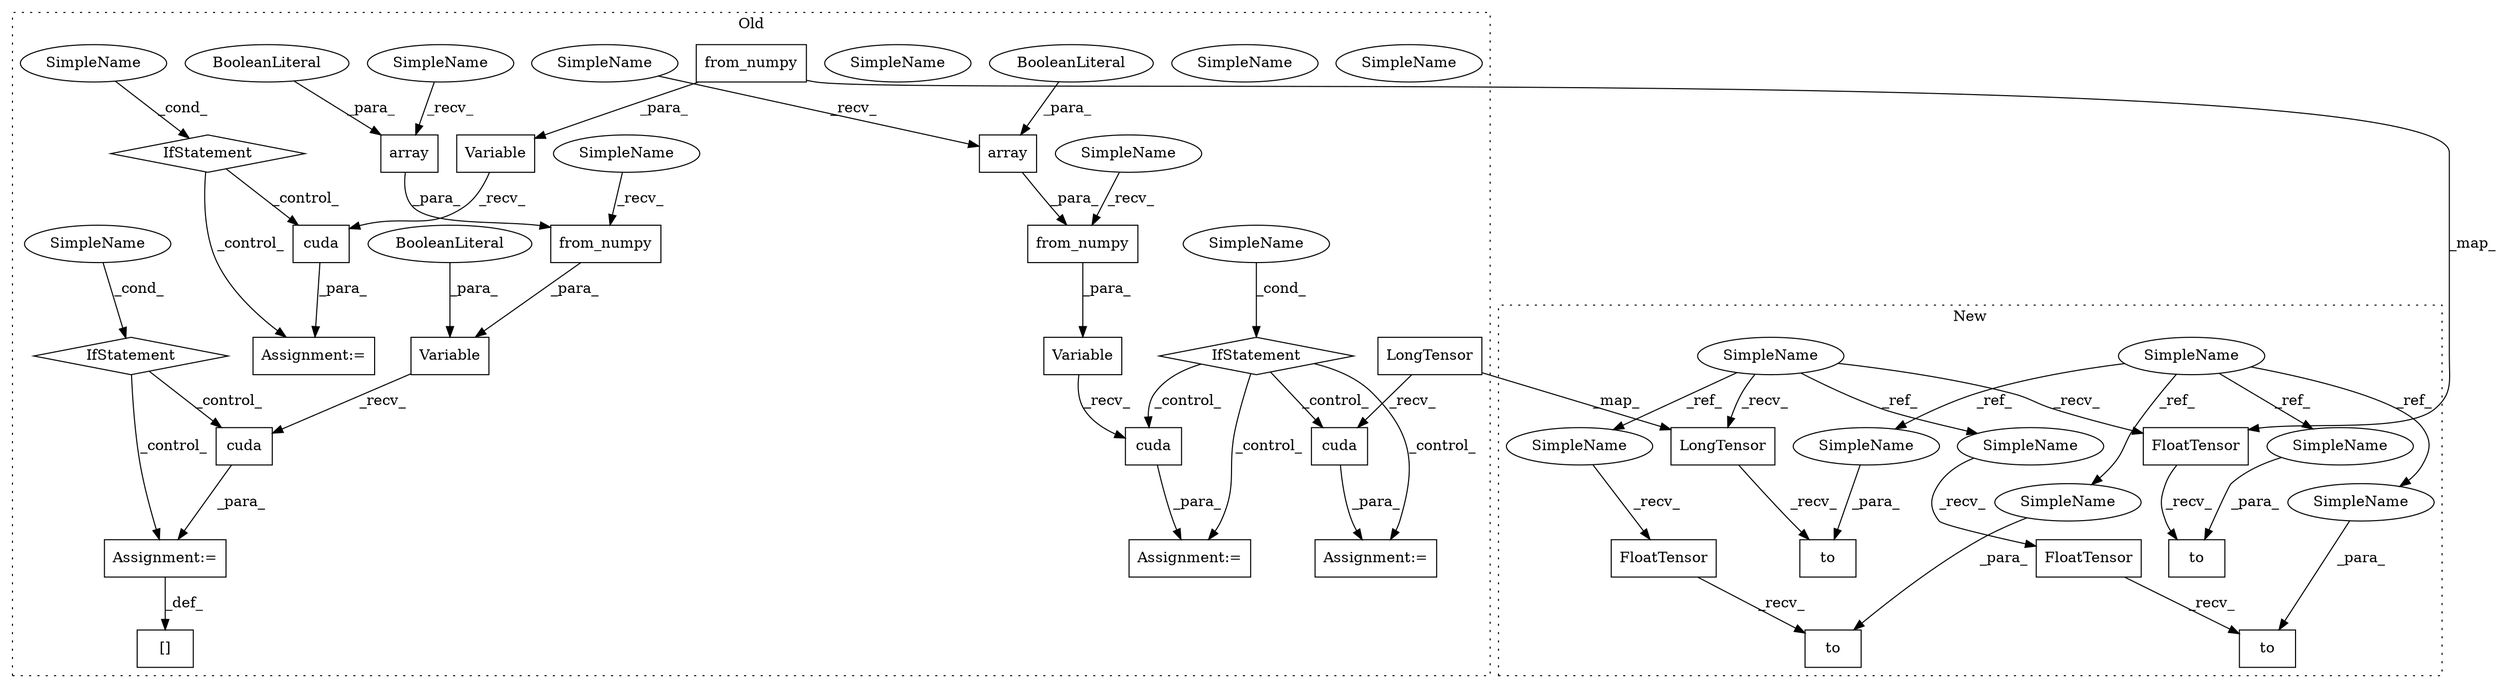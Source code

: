 digraph G {
subgraph cluster0 {
1 [label="LongTensor" a="32" s="3604,3622" l="11,1" shape="box"];
3 [label="Assignment:=" a="7" s="3688" l="1" shape="box"];
4 [label="IfStatement" a="25" s="3629,3637" l="4,2" shape="diamond"];
5 [label="cuda" a="32" s="3699" l="6" shape="box"];
6 [label="SimpleName" a="42" s="3633" l="4" shape="ellipse"];
9 [label="cuda" a="32" s="4245" l="6" shape="box"];
10 [label="Variable" a="32" s="4161,4198" l="9,1" shape="box"];
11 [label="SimpleName" a="42" s="4209" l="4" shape="ellipse"];
12 [label="IfStatement" a="25" s="4205,4213" l="4,2" shape="diamond"];
15 [label="from_numpy" a="32" s="4176,4197" l="11,1" shape="box"];
17 [label="Assignment:=" a="7" s="4233" l="1" shape="box"];
18 [label="cuda" a="32" s="3927" l="6" shape="box"];
19 [label="[]" a="2" s="4081,4104" l="11,1" shape="box"];
20 [label="cuda" a="32" s="3665" l="6" shape="box"];
21 [label="Variable" a="32" s="3808,3870" l="9,1" shape="box"];
22 [label="array" a="32" s="3840,3863" l="6,1" shape="box"];
23 [label="Variable" a="32" s="3529,3581" l="9,1" shape="box"];
24 [label="array" a="32" s="3561,3579" l="6,1" shape="box"];
25 [label="SimpleName" a="42" s="3883" l="4" shape="ellipse"];
26 [label="IfStatement" a="25" s="3879,3887" l="4,2" shape="diamond"];
28 [label="BooleanLiteral" a="9" s="3574" l="5" shape="ellipse"];
29 [label="BooleanLiteral" a="9" s="3866" l="4" shape="ellipse"];
30 [label="BooleanLiteral" a="9" s="3858" l="5" shape="ellipse"];
34 [label="Assignment:=" a="7" s="3655" l="1" shape="box"];
35 [label="from_numpy" a="32" s="3823,3864" l="11,1" shape="box"];
36 [label="Assignment:=" a="7" s="3912" l="1" shape="box"];
37 [label="from_numpy" a="32" s="3544,3580" l="11,1" shape="box"];
44 [label="SimpleName" a="42" s="3834" l="5" shape="ellipse"];
45 [label="SimpleName" a="42" s="3555" l="5" shape="ellipse"];
46 [label="SimpleName" a="42" s="3633" l="4" shape="ellipse"];
47 [label="SimpleName" a="42" s="4209" l="4" shape="ellipse"];
48 [label="SimpleName" a="42" s="3883" l="4" shape="ellipse"];
49 [label="SimpleName" a="42" s="3817" l="5" shape="ellipse"];
50 [label="SimpleName" a="42" s="3538" l="5" shape="ellipse"];
label = "Old";
style="dotted";
}
subgraph cluster1 {
2 [label="LongTensor" a="32" s="3547,3565" l="11,1" shape="box"];
7 [label="to" a="32" s="3567,3576" l="3,1" shape="box"];
8 [label="SimpleName" a="42" s="2640" l="6" shape="ellipse"];
13 [label="to" a="32" s="3965,3974" l="3,1" shape="box"];
14 [label="FloatTensor" a="32" s="3941,3963" l="12,1" shape="box"];
16 [label="to" a="32" s="3515,3524" l="3,1" shape="box"];
27 [label="SimpleName" a="42" s="2730" l="5" shape="ellipse"];
31 [label="FloatTensor" a="32" s="3495,3513" l="12,1" shape="box"];
32 [label="to" a="32" s="3705,3714" l="3,1" shape="box"];
33 [label="FloatTensor" a="32" s="3680,3703" l="12,1" shape="box"];
38 [label="SimpleName" a="42" s="3674" l="5" shape="ellipse"];
39 [label="SimpleName" a="42" s="3489" l="5" shape="ellipse"];
40 [label="SimpleName" a="42" s="3570" l="6" shape="ellipse"];
41 [label="SimpleName" a="42" s="3518" l="6" shape="ellipse"];
42 [label="SimpleName" a="42" s="3968" l="6" shape="ellipse"];
43 [label="SimpleName" a="42" s="3708" l="6" shape="ellipse"];
label = "New";
style="dotted";
}
1 -> 5 [label="_recv_"];
1 -> 2 [label="_map_"];
2 -> 7 [label="_recv_"];
4 -> 34 [label="_control_"];
4 -> 3 [label="_control_"];
4 -> 5 [label="_control_"];
4 -> 20 [label="_control_"];
5 -> 3 [label="_para_"];
8 -> 40 [label="_ref_"];
8 -> 43 [label="_ref_"];
8 -> 41 [label="_ref_"];
8 -> 42 [label="_ref_"];
9 -> 17 [label="_para_"];
10 -> 9 [label="_recv_"];
12 -> 9 [label="_control_"];
12 -> 17 [label="_control_"];
14 -> 13 [label="_recv_"];
15 -> 14 [label="_map_"];
15 -> 10 [label="_para_"];
18 -> 36 [label="_para_"];
20 -> 34 [label="_para_"];
21 -> 18 [label="_recv_"];
22 -> 35 [label="_para_"];
23 -> 20 [label="_recv_"];
24 -> 37 [label="_para_"];
26 -> 36 [label="_control_"];
26 -> 18 [label="_control_"];
27 -> 39 [label="_ref_"];
27 -> 14 [label="_recv_"];
27 -> 2 [label="_recv_"];
27 -> 38 [label="_ref_"];
28 -> 24 [label="_para_"];
29 -> 21 [label="_para_"];
30 -> 22 [label="_para_"];
31 -> 16 [label="_recv_"];
33 -> 32 [label="_recv_"];
35 -> 21 [label="_para_"];
36 -> 19 [label="_def_"];
37 -> 23 [label="_para_"];
38 -> 33 [label="_recv_"];
39 -> 31 [label="_recv_"];
40 -> 7 [label="_para_"];
41 -> 16 [label="_para_"];
42 -> 13 [label="_para_"];
43 -> 32 [label="_para_"];
44 -> 22 [label="_recv_"];
45 -> 24 [label="_recv_"];
46 -> 4 [label="_cond_"];
47 -> 12 [label="_cond_"];
48 -> 26 [label="_cond_"];
49 -> 35 [label="_recv_"];
50 -> 37 [label="_recv_"];
}
